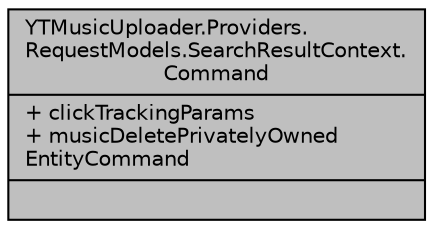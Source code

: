 digraph "YTMusicUploader.Providers.RequestModels.SearchResultContext.Command"
{
 // LATEX_PDF_SIZE
  edge [fontname="Helvetica",fontsize="10",labelfontname="Helvetica",labelfontsize="10"];
  node [fontname="Helvetica",fontsize="10",shape=record];
  Node1 [label="{YTMusicUploader.Providers.\lRequestModels.SearchResultContext.\lCommand\n|+ clickTrackingParams\l+ musicDeletePrivatelyOwned\lEntityCommand\l|}",height=0.2,width=0.4,color="black", fillcolor="grey75", style="filled", fontcolor="black",tooltip=" "];
}
